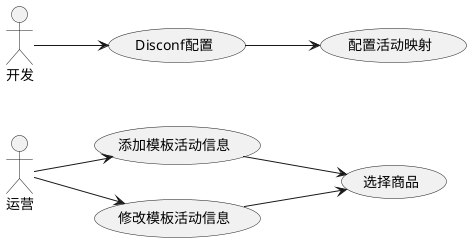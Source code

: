 @startuml
left to right direction
actor 运营
actor 开发

开发 --> (Disconf配置)

(Disconf配置) --> (配置活动映射)
运营  --> (添加模板活动信息)
运营  --> (修改模板活动信息)
(添加模板活动信息) --> (选择商品)
(修改模板活动信息) --> (选择商品)
@enduml